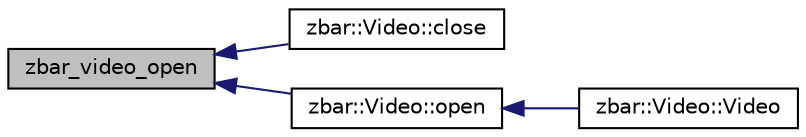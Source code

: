digraph G
{
  edge [fontname="Helvetica",fontsize="10",labelfontname="Helvetica",labelfontsize="10"];
  node [fontname="Helvetica",fontsize="10",shape=record];
  rankdir=LR;
  Node1 [label="zbar_video_open",height=0.2,width=0.4,color="black", fillcolor="grey75", style="filled" fontcolor="black"];
  Node1 -> Node2 [dir=back,color="midnightblue",fontsize="10",style="solid",fontname="Helvetica"];
  Node2 [label="zbar::Video::close",height=0.2,width=0.4,color="black", fillcolor="white", style="filled",URL="$classzbar_1_1_video.html#aae0c7edee012d77e2f717a836d2e5cd8",tooltip="close video device if open."];
  Node1 -> Node3 [dir=back,color="midnightblue",fontsize="10",style="solid",fontname="Helvetica"];
  Node3 [label="zbar::Video::open",height=0.2,width=0.4,color="black", fillcolor="white", style="filled",URL="$classzbar_1_1_video.html#a3f00f61e5e24629cae196bcfd80f1cf0",tooltip="open and probe a video device."];
  Node3 -> Node4 [dir=back,color="midnightblue",fontsize="10",style="solid",fontname="Helvetica"];
  Node4 [label="zbar::Video::Video",height=0.2,width=0.4,color="black", fillcolor="white", style="filled",URL="$classzbar_1_1_video.html#a742c410231b76a3e71cafa887789cd46",tooltip="constructor."];
}
